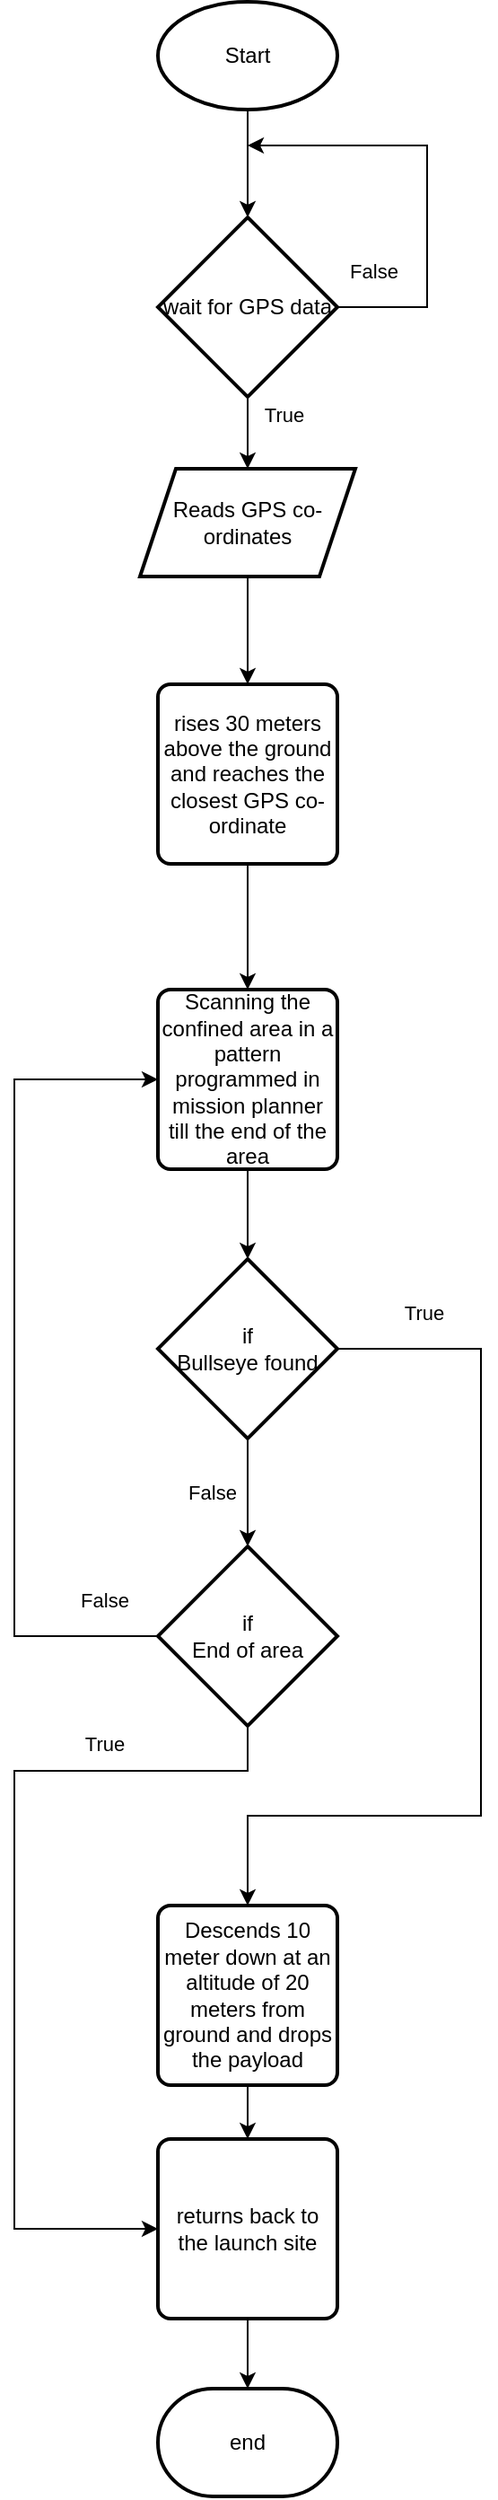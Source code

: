 <mxfile version="19.0.3" type="github"><diagram id="MpDYNdVOITt3DCFKjYNN" name="Page-1"><mxGraphModel dx="1113" dy="613" grid="1" gridSize="10" guides="1" tooltips="1" connect="1" arrows="1" fold="1" page="1" pageScale="1" pageWidth="827" pageHeight="1169" math="0" shadow="0"><root><mxCell id="0"/><mxCell id="1" parent="0"/><mxCell id="eqLPgTAr0_EnZ2apYkRN-5" value="True" style="edgeStyle=orthogonalEdgeStyle;rounded=0;orthogonalLoop=1;jettySize=auto;html=1;startArrow=none;" edge="1" parent="1" source="eqLPgTAr0_EnZ2apYkRN-40" target="eqLPgTAr0_EnZ2apYkRN-4"><mxGeometry x="-0.5" y="20" relative="1" as="geometry"><mxPoint x="410" y="300" as="sourcePoint"/><mxPoint as="offset"/></mxGeometry></mxCell><mxCell id="eqLPgTAr0_EnZ2apYkRN-7" value="" style="edgeStyle=orthogonalEdgeStyle;rounded=0;orthogonalLoop=1;jettySize=auto;html=1;" edge="1" parent="1" source="eqLPgTAr0_EnZ2apYkRN-4"><mxGeometry relative="1" as="geometry"><mxPoint x="410" y="500" as="targetPoint"/></mxGeometry></mxCell><mxCell id="eqLPgTAr0_EnZ2apYkRN-4" value="Reads GPS co-ordinates" style="shape=parallelogram;perimeter=parallelogramPerimeter;whiteSpace=wrap;html=1;fixedSize=1;strokeWidth=2;" vertex="1" parent="1"><mxGeometry x="350" y="380" width="120" height="60" as="geometry"/></mxCell><mxCell id="eqLPgTAr0_EnZ2apYkRN-42" value="" style="edgeStyle=orthogonalEdgeStyle;rounded=0;orthogonalLoop=1;jettySize=auto;html=1;" edge="1" parent="1" source="eqLPgTAr0_EnZ2apYkRN-17" target="eqLPgTAr0_EnZ2apYkRN-40"><mxGeometry relative="1" as="geometry"/></mxCell><mxCell id="eqLPgTAr0_EnZ2apYkRN-17" value="Start" style="strokeWidth=2;html=1;shape=mxgraph.flowchart.start_1;whiteSpace=wrap;" vertex="1" parent="1"><mxGeometry x="360" y="120" width="100" height="60" as="geometry"/></mxCell><mxCell id="eqLPgTAr0_EnZ2apYkRN-39" value="" style="edgeStyle=orthogonalEdgeStyle;rounded=0;orthogonalLoop=1;jettySize=auto;html=1;" edge="1" parent="1" source="eqLPgTAr0_EnZ2apYkRN-18" target="eqLPgTAr0_EnZ2apYkRN-38"><mxGeometry relative="1" as="geometry"/></mxCell><mxCell id="eqLPgTAr0_EnZ2apYkRN-18" value="returns back to the launch site" style="rounded=1;whiteSpace=wrap;html=1;absoluteArcSize=1;arcSize=14;strokeWidth=2;" vertex="1" parent="1"><mxGeometry x="360" y="1310" width="100" height="100" as="geometry"/></mxCell><mxCell id="eqLPgTAr0_EnZ2apYkRN-72" style="edgeStyle=orthogonalEdgeStyle;rounded=0;orthogonalLoop=1;jettySize=auto;html=1;entryX=0.5;entryY=0;entryDx=0;entryDy=0;" edge="1" parent="1" source="eqLPgTAr0_EnZ2apYkRN-23" target="eqLPgTAr0_EnZ2apYkRN-18"><mxGeometry relative="1" as="geometry"/></mxCell><mxCell id="eqLPgTAr0_EnZ2apYkRN-23" value="Descends 10 meter down at an altitude of 20 meters from ground and drops the payload" style="rounded=1;whiteSpace=wrap;html=1;absoluteArcSize=1;arcSize=14;strokeWidth=2;" vertex="1" parent="1"><mxGeometry x="360" y="1180" width="100" height="100" as="geometry"/></mxCell><mxCell id="eqLPgTAr0_EnZ2apYkRN-56" style="edgeStyle=orthogonalEdgeStyle;rounded=0;orthogonalLoop=1;jettySize=auto;html=1;entryX=0.5;entryY=0;entryDx=0;entryDy=0;entryPerimeter=0;" edge="1" parent="1" source="eqLPgTAr0_EnZ2apYkRN-24"><mxGeometry relative="1" as="geometry"><mxPoint x="410" y="670" as="targetPoint"/></mxGeometry></mxCell><mxCell id="eqLPgTAr0_EnZ2apYkRN-24" value="rises 30 meters above the ground and reaches the closest GPS co-ordinate" style="rounded=1;whiteSpace=wrap;html=1;absoluteArcSize=1;arcSize=14;strokeWidth=2;" vertex="1" parent="1"><mxGeometry x="360" y="500" width="100" height="100" as="geometry"/></mxCell><mxCell id="eqLPgTAr0_EnZ2apYkRN-73" style="edgeStyle=orthogonalEdgeStyle;rounded=0;orthogonalLoop=1;jettySize=auto;html=1;entryX=0.5;entryY=0;entryDx=0;entryDy=0;entryPerimeter=0;" edge="1" parent="1" source="eqLPgTAr0_EnZ2apYkRN-34" target="eqLPgTAr0_EnZ2apYkRN-66"><mxGeometry relative="1" as="geometry"/></mxCell><mxCell id="eqLPgTAr0_EnZ2apYkRN-34" value="Scanning the confined area in a pattern programmed in mission planner till the end of the area" style="rounded=1;whiteSpace=wrap;html=1;absoluteArcSize=1;arcSize=14;strokeWidth=2;" vertex="1" parent="1"><mxGeometry x="360" y="670" width="100" height="100" as="geometry"/></mxCell><mxCell id="eqLPgTAr0_EnZ2apYkRN-38" value="end" style="strokeWidth=2;html=1;shape=mxgraph.flowchart.terminator;whiteSpace=wrap;" vertex="1" parent="1"><mxGeometry x="360" y="1449" width="100" height="60" as="geometry"/></mxCell><mxCell id="eqLPgTAr0_EnZ2apYkRN-44" value="False" style="edgeStyle=orthogonalEdgeStyle;rounded=0;orthogonalLoop=1;jettySize=auto;html=1;exitX=1;exitY=0.5;exitDx=0;exitDy=0;exitPerimeter=0;" edge="1" parent="1" source="eqLPgTAr0_EnZ2apYkRN-40"><mxGeometry x="-0.833" y="20" relative="1" as="geometry"><mxPoint x="510" y="290" as="sourcePoint"/><mxPoint x="410" y="200" as="targetPoint"/><Array as="points"><mxPoint x="510" y="290"/><mxPoint x="510" y="200"/></Array><mxPoint as="offset"/></mxGeometry></mxCell><mxCell id="eqLPgTAr0_EnZ2apYkRN-40" value="wait for GPS data" style="strokeWidth=2;html=1;shape=mxgraph.flowchart.decision;whiteSpace=wrap;" vertex="1" parent="1"><mxGeometry x="360" y="240" width="100" height="100" as="geometry"/></mxCell><mxCell id="eqLPgTAr0_EnZ2apYkRN-41" value="" style="edgeStyle=orthogonalEdgeStyle;rounded=0;orthogonalLoop=1;jettySize=auto;html=1;endArrow=none;" edge="1" parent="1" target="eqLPgTAr0_EnZ2apYkRN-40"><mxGeometry relative="1" as="geometry"><mxPoint x="410" y="350" as="sourcePoint"/><mxPoint x="410" y="380" as="targetPoint"/><Array as="points"><mxPoint x="410" y="350"/><mxPoint x="410" y="350"/></Array></mxGeometry></mxCell><mxCell id="eqLPgTAr0_EnZ2apYkRN-70" style="edgeStyle=orthogonalEdgeStyle;rounded=0;orthogonalLoop=1;jettySize=auto;html=1;entryX=0.5;entryY=0;entryDx=0;entryDy=0;" edge="1" parent="1" source="eqLPgTAr0_EnZ2apYkRN-66" target="eqLPgTAr0_EnZ2apYkRN-23"><mxGeometry relative="1" as="geometry"><Array as="points"><mxPoint x="540" y="870"/><mxPoint x="540" y="1130"/><mxPoint x="410" y="1130"/></Array></mxGeometry></mxCell><mxCell id="eqLPgTAr0_EnZ2apYkRN-71" value="True&lt;br&gt;" style="edgeLabel;html=1;align=center;verticalAlign=middle;resizable=0;points=[];" vertex="1" connectable="0" parent="eqLPgTAr0_EnZ2apYkRN-70"><mxGeometry x="-0.862" relative="1" as="geometry"><mxPoint x="12" y="-20" as="offset"/></mxGeometry></mxCell><mxCell id="eqLPgTAr0_EnZ2apYkRN-75" value="False" style="edgeStyle=orthogonalEdgeStyle;rounded=0;orthogonalLoop=1;jettySize=auto;html=1;entryX=0.5;entryY=0;entryDx=0;entryDy=0;entryPerimeter=0;" edge="1" parent="1" source="eqLPgTAr0_EnZ2apYkRN-66" target="eqLPgTAr0_EnZ2apYkRN-74"><mxGeometry y="-20" relative="1" as="geometry"><mxPoint as="offset"/></mxGeometry></mxCell><mxCell id="eqLPgTAr0_EnZ2apYkRN-66" value="if&lt;br&gt;Bullseye found" style="strokeWidth=2;html=1;shape=mxgraph.flowchart.decision;whiteSpace=wrap;" vertex="1" parent="1"><mxGeometry x="360" y="820" width="100" height="100" as="geometry"/></mxCell><mxCell id="eqLPgTAr0_EnZ2apYkRN-76" style="edgeStyle=orthogonalEdgeStyle;rounded=0;orthogonalLoop=1;jettySize=auto;html=1;entryX=0;entryY=0.5;entryDx=0;entryDy=0;" edge="1" parent="1" source="eqLPgTAr0_EnZ2apYkRN-74" target="eqLPgTAr0_EnZ2apYkRN-34"><mxGeometry relative="1" as="geometry"><mxPoint x="340" y="720" as="targetPoint"/><Array as="points"><mxPoint x="280" y="1030"/><mxPoint x="280" y="720"/></Array></mxGeometry></mxCell><mxCell id="eqLPgTAr0_EnZ2apYkRN-77" value="False" style="edgeLabel;html=1;align=center;verticalAlign=middle;resizable=0;points=[];" vertex="1" connectable="0" parent="eqLPgTAr0_EnZ2apYkRN-76"><mxGeometry x="-0.77" y="2" relative="1" as="geometry"><mxPoint x="24" y="-22" as="offset"/></mxGeometry></mxCell><mxCell id="eqLPgTAr0_EnZ2apYkRN-78" style="edgeStyle=orthogonalEdgeStyle;rounded=0;orthogonalLoop=1;jettySize=auto;html=1;entryX=0;entryY=0.5;entryDx=0;entryDy=0;" edge="1" parent="1" source="eqLPgTAr0_EnZ2apYkRN-74" target="eqLPgTAr0_EnZ2apYkRN-18"><mxGeometry relative="1" as="geometry"><mxPoint x="280" y="1360" as="targetPoint"/><Array as="points"><mxPoint x="410" y="1105"/><mxPoint x="280" y="1105"/><mxPoint x="280" y="1360"/></Array></mxGeometry></mxCell><mxCell id="eqLPgTAr0_EnZ2apYkRN-79" value="True" style="edgeLabel;html=1;align=center;verticalAlign=middle;resizable=0;points=[];" vertex="1" connectable="0" parent="eqLPgTAr0_EnZ2apYkRN-78"><mxGeometry x="-0.775" y="-1" relative="1" as="geometry"><mxPoint x="-50" y="-14" as="offset"/></mxGeometry></mxCell><mxCell id="eqLPgTAr0_EnZ2apYkRN-74" value="if&lt;br&gt;End of area" style="strokeWidth=2;html=1;shape=mxgraph.flowchart.decision;whiteSpace=wrap;" vertex="1" parent="1"><mxGeometry x="360" y="980" width="100" height="100" as="geometry"/></mxCell></root></mxGraphModel></diagram></mxfile>